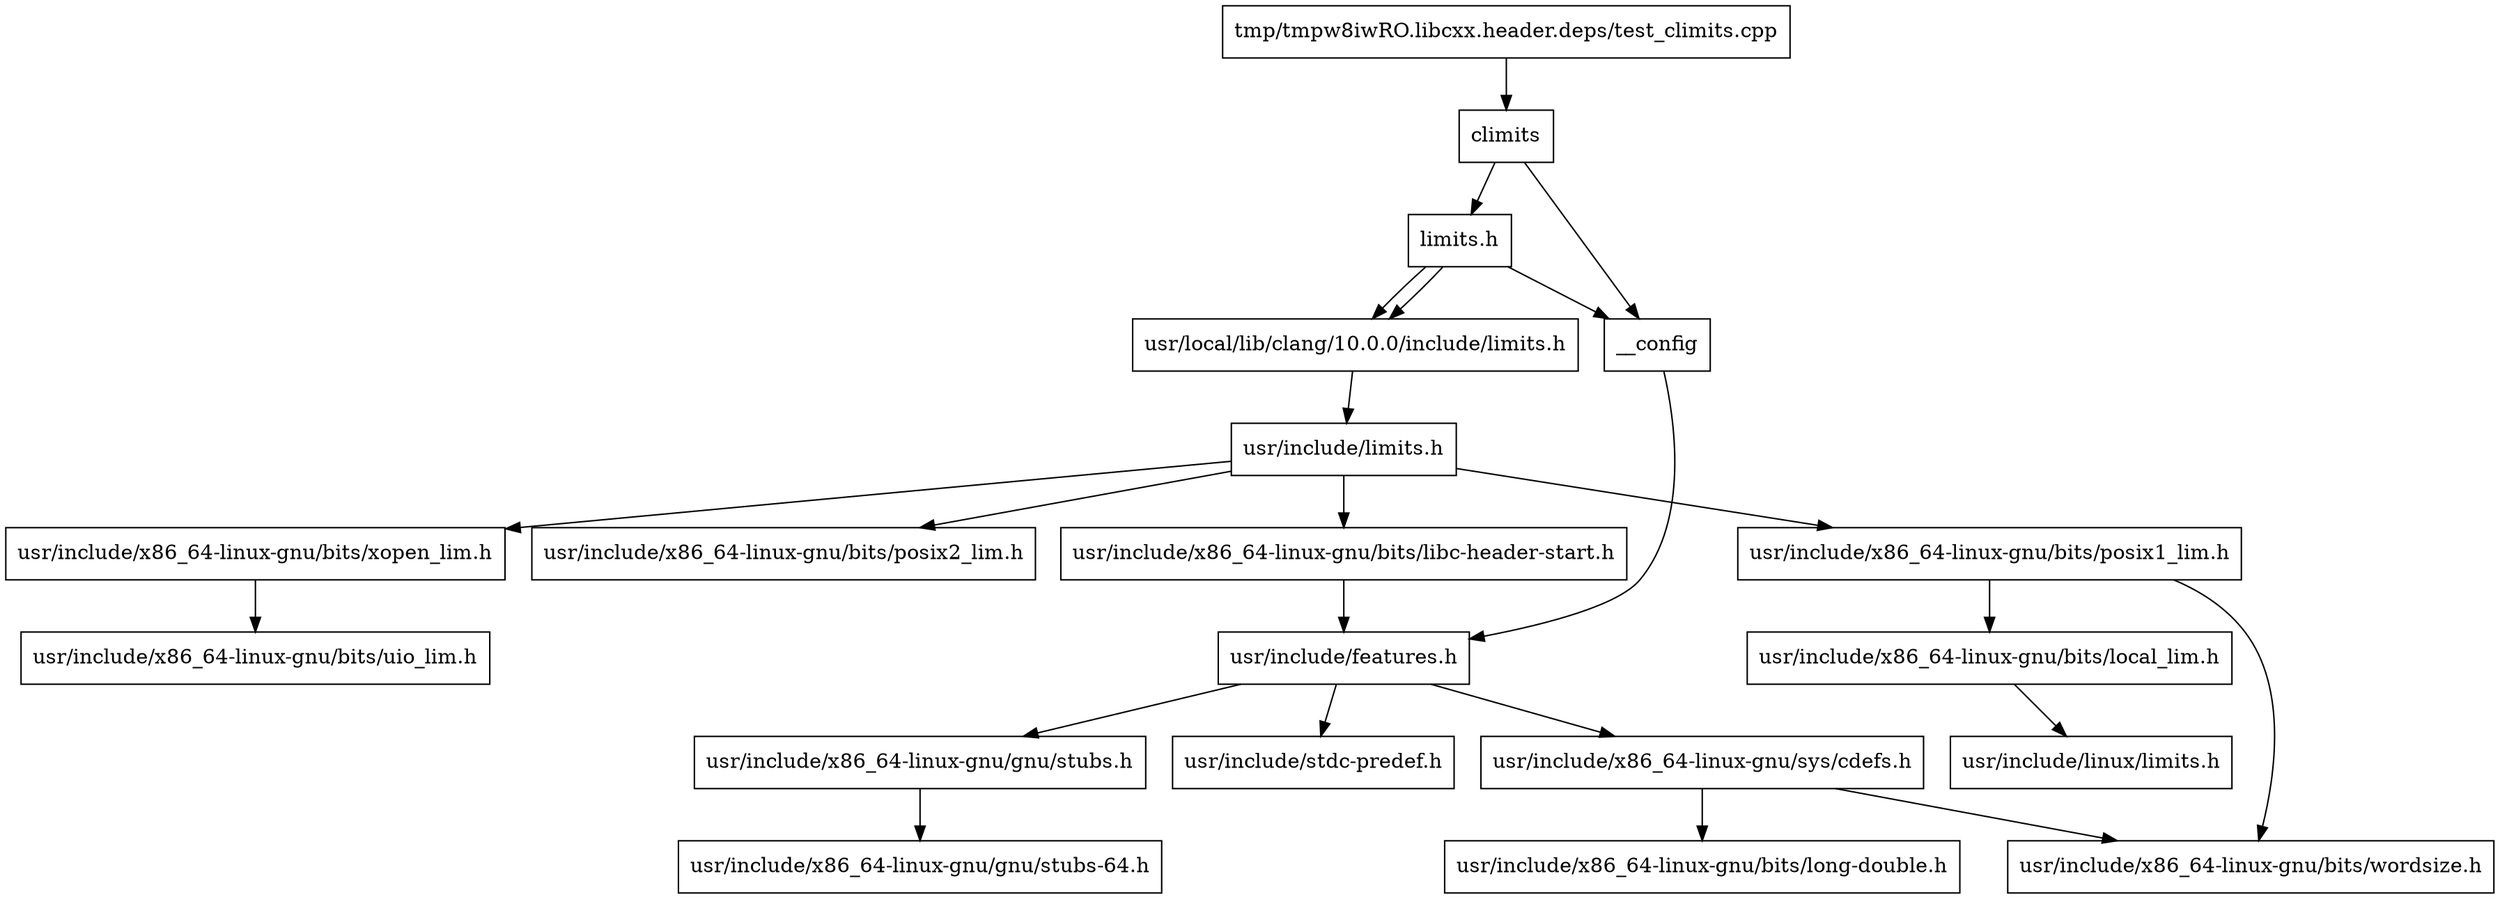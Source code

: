 digraph "dependencies" {
  header_1 [ shape="box", label="climits"];
  header_0 [ shape="box", label="tmp/tmpw8iwRO.libcxx.header.deps/test_climits.cpp"];
  header_2 [ shape="box", label="__config"];
  header_3 [ shape="box", label="usr/include/features.h"];
  header_4 [ shape="box", label="usr/include/stdc-predef.h"];
  header_5 [ shape="box", label="usr/include/x86_64-linux-gnu/sys/cdefs.h"];
  header_6 [ shape="box", label="usr/include/x86_64-linux-gnu/bits/wordsize.h"];
  header_7 [ shape="box", label="usr/include/x86_64-linux-gnu/bits/long-double.h"];
  header_8 [ shape="box", label="usr/include/x86_64-linux-gnu/gnu/stubs.h"];
  header_9 [ shape="box", label="usr/include/x86_64-linux-gnu/gnu/stubs-64.h"];
  header_11 [ shape="box", label="limits.h"];
  header_12 [ shape="box", label="usr/local/lib/clang/10.0.0/include/limits.h"];
  header_13 [ shape="box", label="usr/include/limits.h"];
  header_14 [ shape="box", label="usr/include/x86_64-linux-gnu/bits/libc-header-start.h"];
  header_15 [ shape="box", label="usr/include/x86_64-linux-gnu/bits/posix1_lim.h"];
  header_16 [ shape="box", label="usr/include/x86_64-linux-gnu/bits/local_lim.h"];
  header_17 [ shape="box", label="usr/include/linux/limits.h"];
  header_18 [ shape="box", label="usr/include/x86_64-linux-gnu/bits/posix2_lim.h"];
  header_19 [ shape="box", label="usr/include/x86_64-linux-gnu/bits/xopen_lim.h"];
  header_20 [ shape="box", label="usr/include/x86_64-linux-gnu/bits/uio_lim.h"];
  header_11 -> header_2;
  header_11 -> header_12;
  header_11 -> header_12;
  header_3 -> header_4;
  header_3 -> header_5;
  header_3 -> header_8;
  header_14 -> header_3;
  header_0 -> header_1;
  header_1 -> header_2;
  header_1 -> header_11;
  header_2 -> header_3;
  header_5 -> header_6;
  header_5 -> header_7;
  header_8 -> header_9;
  header_13 -> header_14;
  header_13 -> header_15;
  header_13 -> header_18;
  header_13 -> header_19;
  header_16 -> header_17;
  header_19 -> header_20;
  header_15 -> header_6;
  header_15 -> header_16;
  header_12 -> header_13;
}
